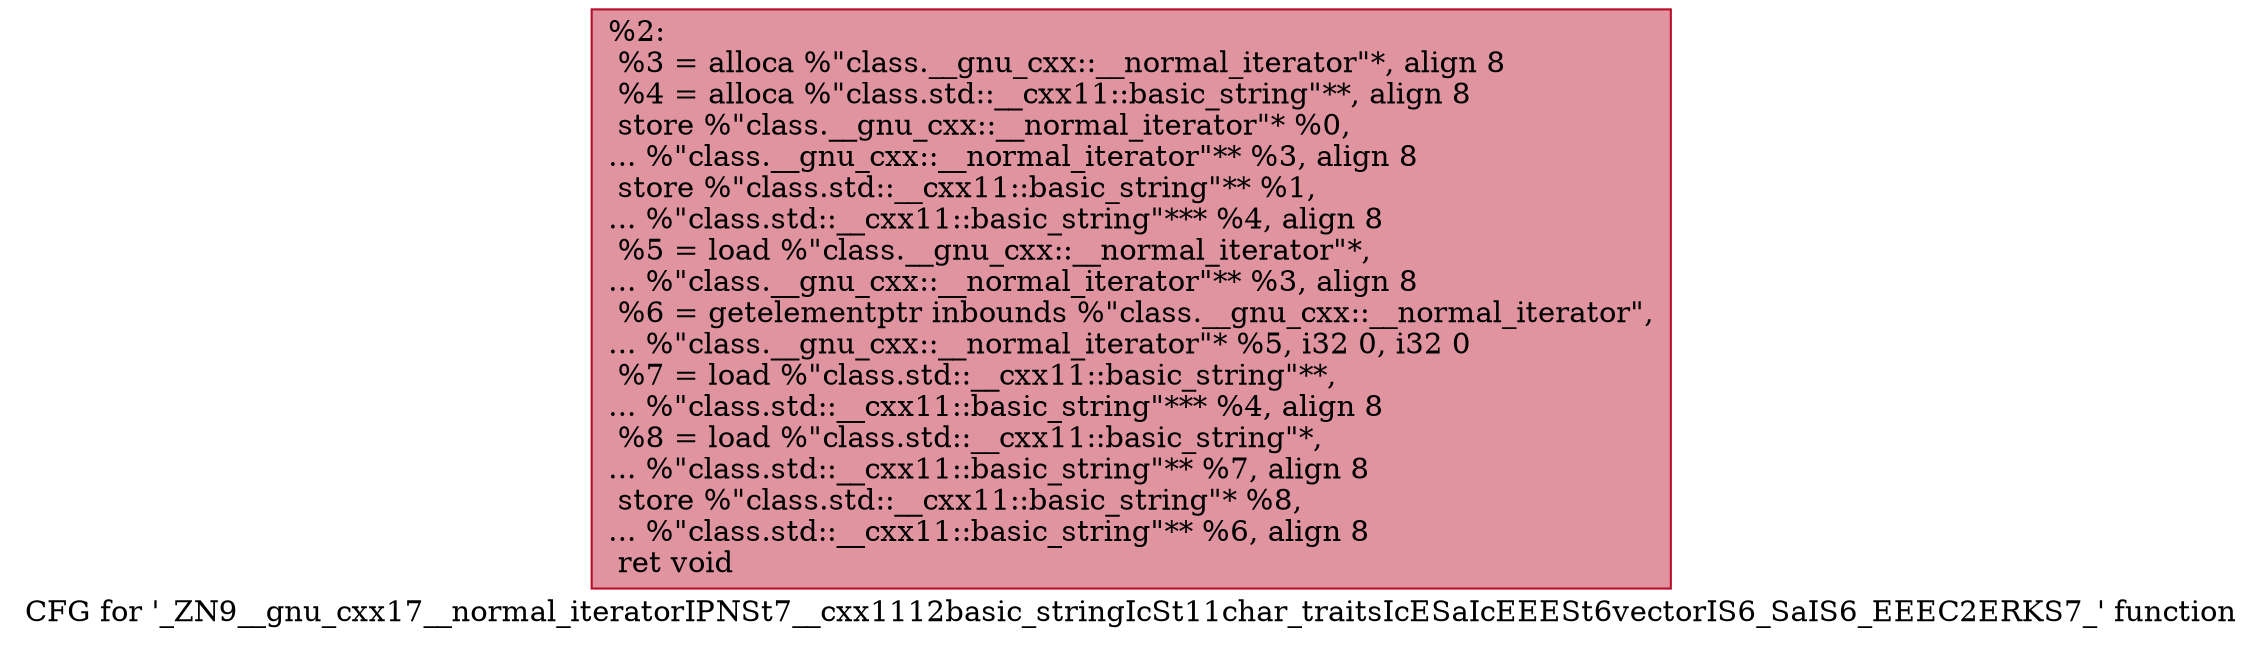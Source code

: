 digraph "CFG for '_ZN9__gnu_cxx17__normal_iteratorIPNSt7__cxx1112basic_stringIcSt11char_traitsIcESaIcEEESt6vectorIS6_SaIS6_EEEC2ERKS7_' function" {
	label="CFG for '_ZN9__gnu_cxx17__normal_iteratorIPNSt7__cxx1112basic_stringIcSt11char_traitsIcESaIcEEESt6vectorIS6_SaIS6_EEEC2ERKS7_' function";

	Node0x55bac0483050 [shape=record,color="#b70d28ff", style=filled, fillcolor="#b70d2870",label="{%2:\l  %3 = alloca %\"class.__gnu_cxx::__normal_iterator\"*, align 8\l  %4 = alloca %\"class.std::__cxx11::basic_string\"**, align 8\l  store %\"class.__gnu_cxx::__normal_iterator\"* %0,\l... %\"class.__gnu_cxx::__normal_iterator\"** %3, align 8\l  store %\"class.std::__cxx11::basic_string\"** %1,\l... %\"class.std::__cxx11::basic_string\"*** %4, align 8\l  %5 = load %\"class.__gnu_cxx::__normal_iterator\"*,\l... %\"class.__gnu_cxx::__normal_iterator\"** %3, align 8\l  %6 = getelementptr inbounds %\"class.__gnu_cxx::__normal_iterator\",\l... %\"class.__gnu_cxx::__normal_iterator\"* %5, i32 0, i32 0\l  %7 = load %\"class.std::__cxx11::basic_string\"**,\l... %\"class.std::__cxx11::basic_string\"*** %4, align 8\l  %8 = load %\"class.std::__cxx11::basic_string\"*,\l... %\"class.std::__cxx11::basic_string\"** %7, align 8\l  store %\"class.std::__cxx11::basic_string\"* %8,\l... %\"class.std::__cxx11::basic_string\"** %6, align 8\l  ret void\l}"];
}
